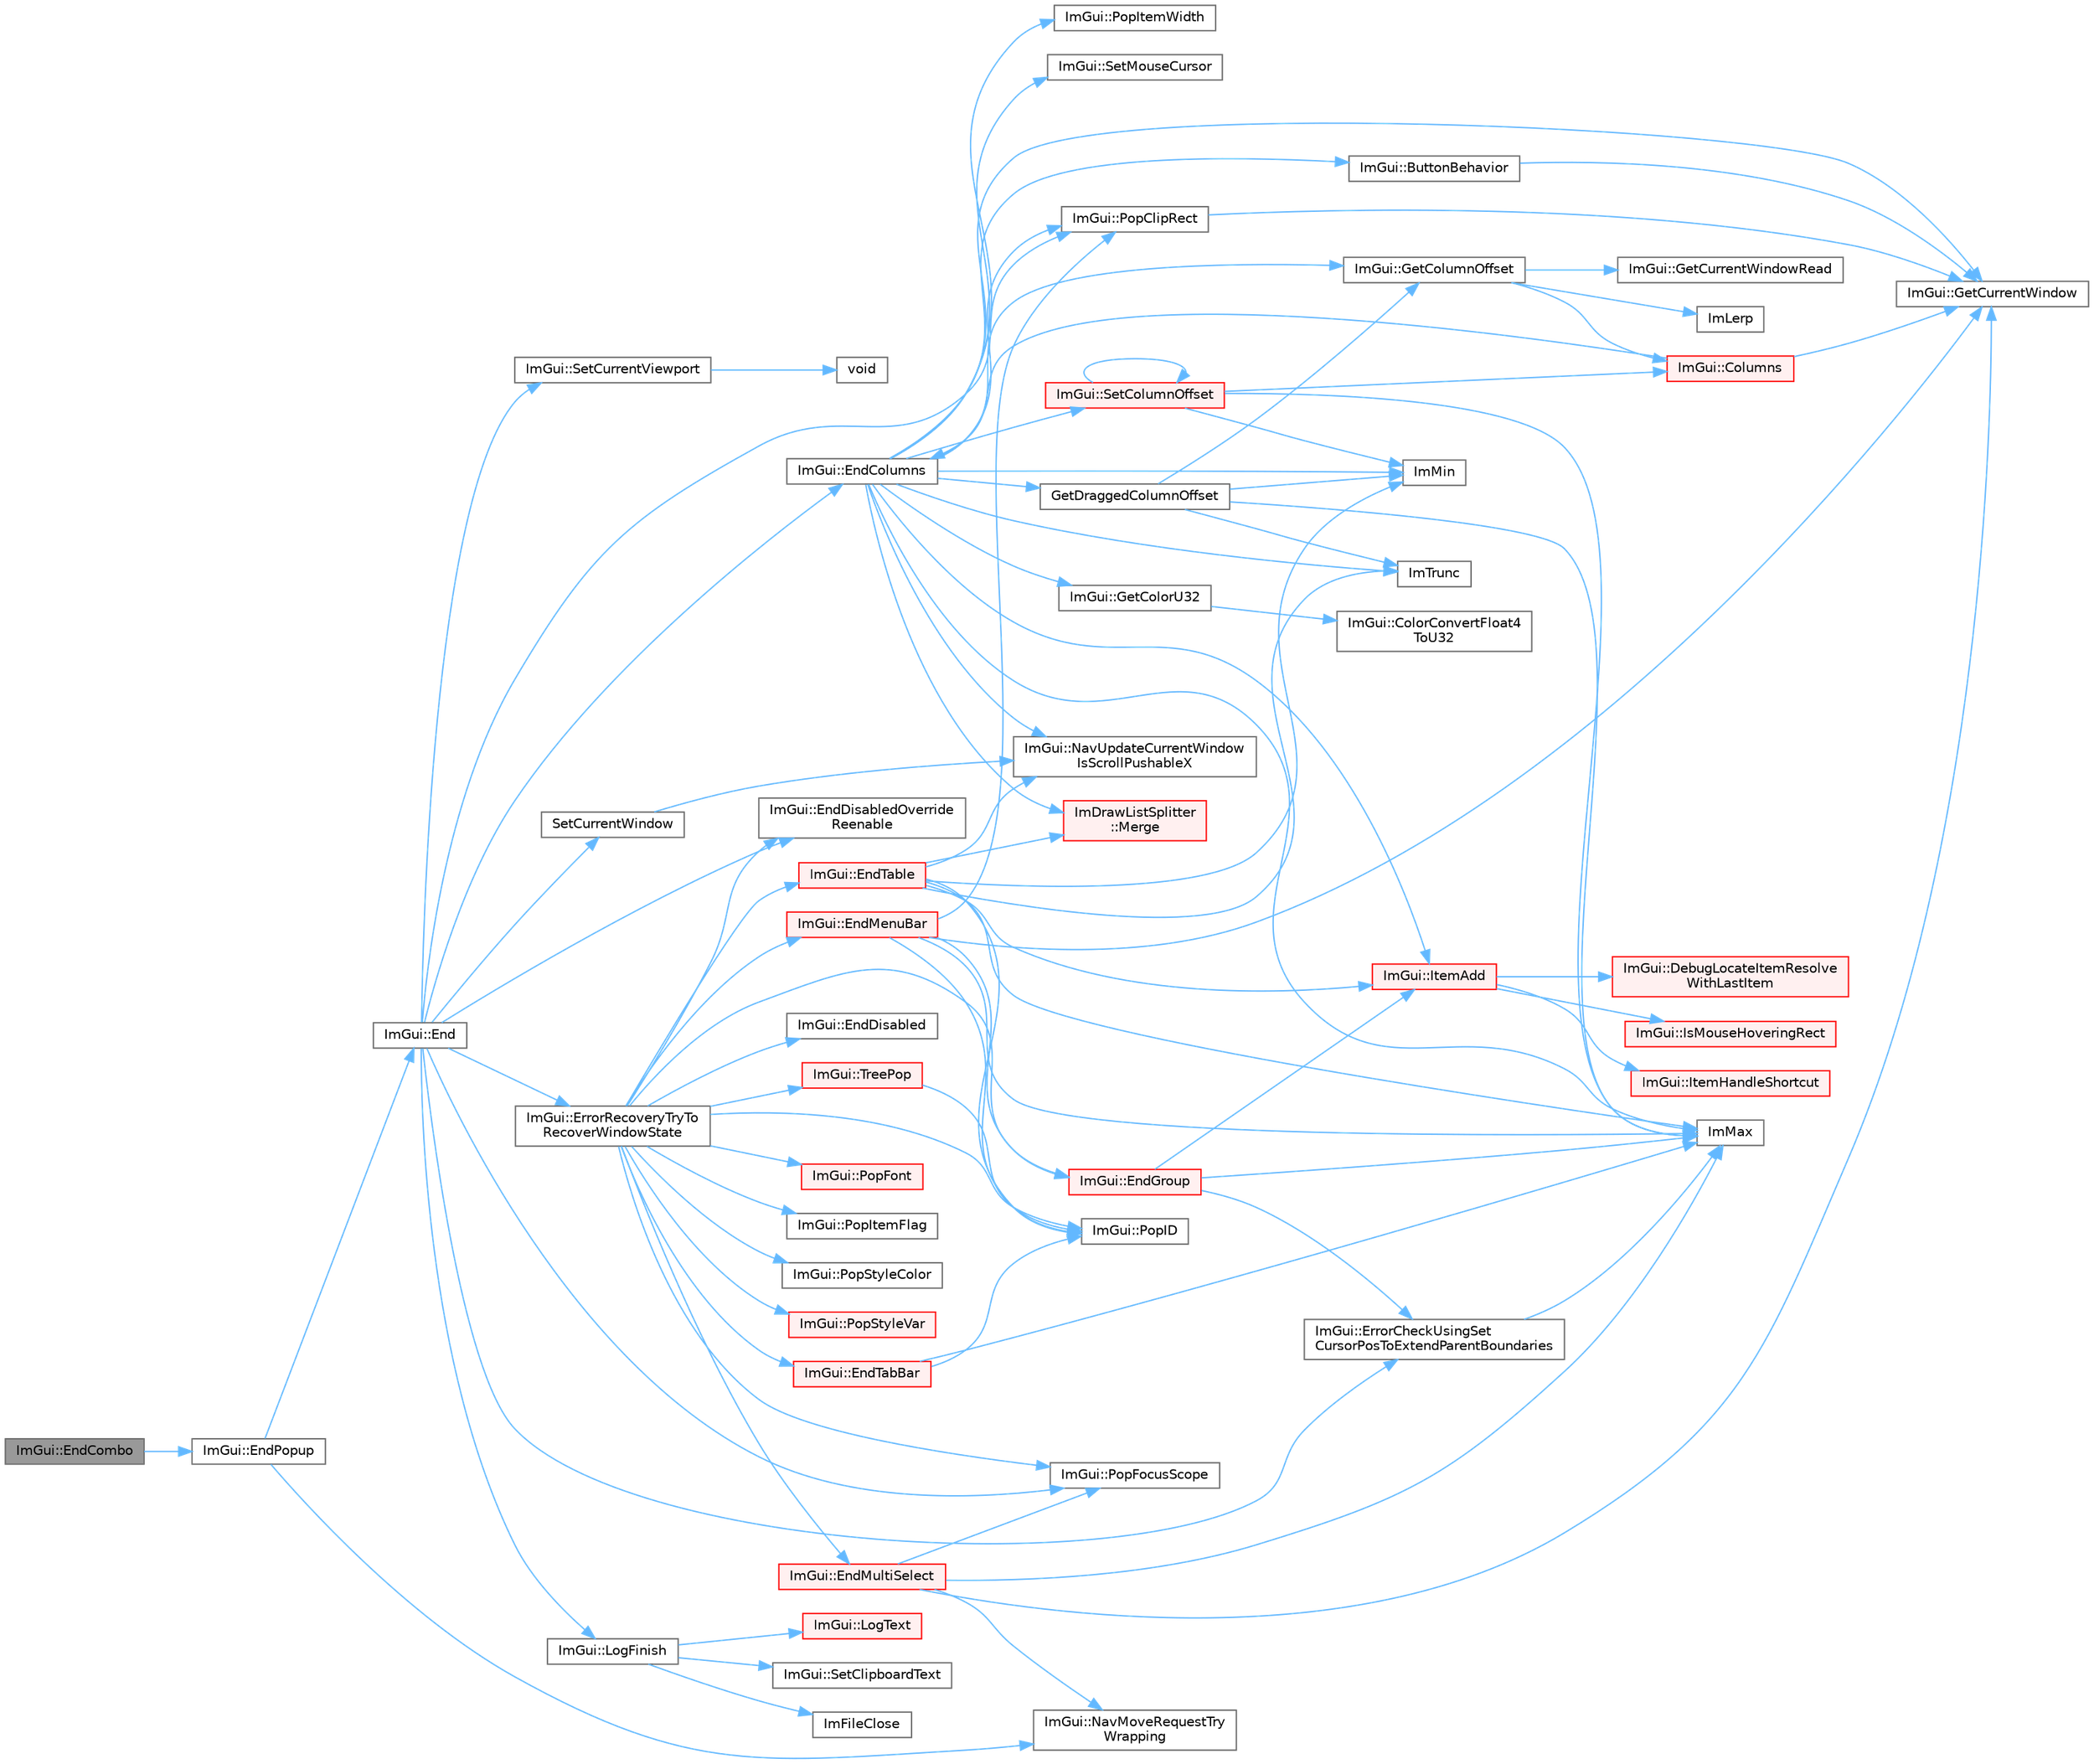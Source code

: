 digraph "ImGui::EndCombo"
{
 // LATEX_PDF_SIZE
  bgcolor="transparent";
  edge [fontname=Helvetica,fontsize=10,labelfontname=Helvetica,labelfontsize=10];
  node [fontname=Helvetica,fontsize=10,shape=box,height=0.2,width=0.4];
  rankdir="LR";
  Node1 [id="Node000001",label="ImGui::EndCombo",height=0.2,width=0.4,color="gray40", fillcolor="grey60", style="filled", fontcolor="black",tooltip=" "];
  Node1 -> Node2 [id="edge89_Node000001_Node000002",color="steelblue1",style="solid",tooltip=" "];
  Node2 [id="Node000002",label="ImGui::EndPopup",height=0.2,width=0.4,color="grey40", fillcolor="white", style="filled",URL="$namespace_im_gui.html#aa6a9b5696f2ea7eed7683425fc77b8f2",tooltip=" "];
  Node2 -> Node3 [id="edge90_Node000002_Node000003",color="steelblue1",style="solid",tooltip=" "];
  Node3 [id="Node000003",label="ImGui::End",height=0.2,width=0.4,color="grey40", fillcolor="white", style="filled",URL="$namespace_im_gui.html#a5479d93794a004c67ceb6d13f37c8254",tooltip=" "];
  Node3 -> Node4 [id="edge91_Node000003_Node000004",color="steelblue1",style="solid",tooltip=" "];
  Node4 [id="Node000004",label="ImGui::EndColumns",height=0.2,width=0.4,color="grey40", fillcolor="white", style="filled",URL="$namespace_im_gui.html#af93bed3bce5475fe4d525d744f16aa20",tooltip=" "];
  Node4 -> Node5 [id="edge92_Node000004_Node000005",color="steelblue1",style="solid",tooltip=" "];
  Node5 [id="Node000005",label="ImGui::ButtonBehavior",height=0.2,width=0.4,color="grey40", fillcolor="white", style="filled",URL="$namespace_im_gui.html#a65a4f18b1bc8ce0f351687922089f374",tooltip=" "];
  Node5 -> Node6 [id="edge93_Node000005_Node000006",color="steelblue1",style="solid",tooltip=" "];
  Node6 [id="Node000006",label="ImGui::GetCurrentWindow",height=0.2,width=0.4,color="grey40", fillcolor="white", style="filled",URL="$namespace_im_gui.html#ac452417b5004ca16a814a72cff153526",tooltip=" "];
  Node4 -> Node7 [id="edge94_Node000004_Node000007",color="steelblue1",style="solid",tooltip=" "];
  Node7 [id="Node000007",label="ImGui::GetColorU32",height=0.2,width=0.4,color="grey40", fillcolor="white", style="filled",URL="$namespace_im_gui.html#a0de2d9bd347d9866511eb8d014e62556",tooltip=" "];
  Node7 -> Node8 [id="edge95_Node000007_Node000008",color="steelblue1",style="solid",tooltip=" "];
  Node8 [id="Node000008",label="ImGui::ColorConvertFloat4\lToU32",height=0.2,width=0.4,color="grey40", fillcolor="white", style="filled",URL="$namespace_im_gui.html#abe2691de0b1a71c774ab24cc91564a94",tooltip=" "];
  Node4 -> Node9 [id="edge96_Node000004_Node000009",color="steelblue1",style="solid",tooltip=" "];
  Node9 [id="Node000009",label="ImGui::GetColumnOffset",height=0.2,width=0.4,color="grey40", fillcolor="white", style="filled",URL="$namespace_im_gui.html#a79c22e9c5c208b6c9534a273be71a9e6",tooltip=" "];
  Node9 -> Node10 [id="edge97_Node000009_Node000010",color="steelblue1",style="solid",tooltip=" "];
  Node10 [id="Node000010",label="ImGui::Columns",height=0.2,width=0.4,color="red", fillcolor="#FFF0F0", style="filled",URL="$namespace_im_gui.html#a901248754271ed70b4074ef193ad5899",tooltip=" "];
  Node10 -> Node4 [id="edge98_Node000010_Node000004",color="steelblue1",style="solid",tooltip=" "];
  Node10 -> Node6 [id="edge99_Node000010_Node000006",color="steelblue1",style="solid",tooltip=" "];
  Node9 -> Node26 [id="edge100_Node000009_Node000026",color="steelblue1",style="solid",tooltip=" "];
  Node26 [id="Node000026",label="ImGui::GetCurrentWindowRead",height=0.2,width=0.4,color="grey40", fillcolor="white", style="filled",URL="$namespace_im_gui.html#a055af7d6b7b4ae977a9c3c25a98e0d2f",tooltip=" "];
  Node9 -> Node33 [id="edge101_Node000009_Node000033",color="steelblue1",style="solid",tooltip=" "];
  Node33 [id="Node000033",label="ImLerp",height=0.2,width=0.4,color="grey40", fillcolor="white", style="filled",URL="$imgui__internal_8h.html#a1d7813429922346e44eebd82d13f777c",tooltip=" "];
  Node4 -> Node6 [id="edge102_Node000004_Node000006",color="steelblue1",style="solid",tooltip=" "];
  Node4 -> Node34 [id="edge103_Node000004_Node000034",color="steelblue1",style="solid",tooltip=" "];
  Node34 [id="Node000034",label="GetDraggedColumnOffset",height=0.2,width=0.4,color="grey40", fillcolor="white", style="filled",URL="$imgui__tables_8cpp.html#aa235e9c607930ebb1304d6df978d5fe8",tooltip=" "];
  Node34 -> Node9 [id="edge104_Node000034_Node000009",color="steelblue1",style="solid",tooltip=" "];
  Node34 -> Node19 [id="edge105_Node000034_Node000019",color="steelblue1",style="solid",tooltip=" "];
  Node19 [id="Node000019",label="ImMax",height=0.2,width=0.4,color="grey40", fillcolor="white", style="filled",URL="$imgui__internal_8h.html#a7667efd95147d0422f140917c71a9226",tooltip=" "];
  Node34 -> Node20 [id="edge106_Node000034_Node000020",color="steelblue1",style="solid",tooltip=" "];
  Node20 [id="Node000020",label="ImMin",height=0.2,width=0.4,color="grey40", fillcolor="white", style="filled",URL="$imgui__internal_8h.html#a7f9d7828066a9d61b5630adcdf4655d3",tooltip=" "];
  Node34 -> Node21 [id="edge107_Node000034_Node000021",color="steelblue1",style="solid",tooltip=" "];
  Node21 [id="Node000021",label="ImTrunc",height=0.2,width=0.4,color="grey40", fillcolor="white", style="filled",URL="$imgui__internal_8h.html#a34870cae27ccd450c17ec3d3910b2da4",tooltip=" "];
  Node4 -> Node19 [id="edge108_Node000004_Node000019",color="steelblue1",style="solid",tooltip=" "];
  Node4 -> Node20 [id="edge109_Node000004_Node000020",color="steelblue1",style="solid",tooltip=" "];
  Node4 -> Node21 [id="edge110_Node000004_Node000021",color="steelblue1",style="solid",tooltip=" "];
  Node4 -> Node35 [id="edge111_Node000004_Node000035",color="steelblue1",style="solid",tooltip=" "];
  Node35 [id="Node000035",label="ImGui::ItemAdd",height=0.2,width=0.4,color="red", fillcolor="#FFF0F0", style="filled",URL="$namespace_im_gui.html#a0c2ccafc8d403c02a6590ac21157b9ac",tooltip=" "];
  Node35 -> Node36 [id="edge112_Node000035_Node000036",color="steelblue1",style="solid",tooltip=" "];
  Node36 [id="Node000036",label="ImGui::DebugLocateItemResolve\lWithLastItem",height=0.2,width=0.4,color="red", fillcolor="#FFF0F0", style="filled",URL="$namespace_im_gui.html#ae8ab0d7dfc90af8e82db3ed9e7829219",tooltip=" "];
  Node35 -> Node57 [id="edge113_Node000035_Node000057",color="steelblue1",style="solid",tooltip=" "];
  Node57 [id="Node000057",label="ImGui::IsMouseHoveringRect",height=0.2,width=0.4,color="red", fillcolor="#FFF0F0", style="filled",URL="$namespace_im_gui.html#ae0b8ea0e06c457316d6aed6c5b2a1c25",tooltip=" "];
  Node35 -> Node60 [id="edge114_Node000035_Node000060",color="steelblue1",style="solid",tooltip=" "];
  Node60 [id="Node000060",label="ImGui::ItemHandleShortcut",height=0.2,width=0.4,color="red", fillcolor="#FFF0F0", style="filled",URL="$namespace_im_gui.html#a338deb537666a886cf3ece08c07e9fa9",tooltip=" "];
  Node4 -> Node93 [id="edge115_Node000004_Node000093",color="steelblue1",style="solid",tooltip=" "];
  Node93 [id="Node000093",label="ImDrawListSplitter\l::Merge",height=0.2,width=0.4,color="red", fillcolor="#FFF0F0", style="filled",URL="$struct_im_draw_list_splitter.html#af3fc4bad2abca9e481d476d1877ba5be",tooltip=" "];
  Node4 -> Node98 [id="edge116_Node000004_Node000098",color="steelblue1",style="solid",tooltip=" "];
  Node98 [id="Node000098",label="ImGui::NavUpdateCurrentWindow\lIsScrollPushableX",height=0.2,width=0.4,color="grey40", fillcolor="white", style="filled",URL="$namespace_im_gui.html#a5c0c081852a520c006a0b084d0e8b0cb",tooltip=" "];
  Node4 -> Node99 [id="edge117_Node000004_Node000099",color="steelblue1",style="solid",tooltip=" "];
  Node99 [id="Node000099",label="ImGui::PopClipRect",height=0.2,width=0.4,color="grey40", fillcolor="white", style="filled",URL="$namespace_im_gui.html#aef1c8a6e5a3c70cb10d03d2a2a66dfd8",tooltip=" "];
  Node99 -> Node6 [id="edge118_Node000099_Node000006",color="steelblue1",style="solid",tooltip=" "];
  Node4 -> Node100 [id="edge119_Node000004_Node000100",color="steelblue1",style="solid",tooltip=" "];
  Node100 [id="Node000100",label="ImGui::PopItemWidth",height=0.2,width=0.4,color="grey40", fillcolor="white", style="filled",URL="$namespace_im_gui.html#ad29a3fc0cb5dfc7f9fc7224512ce90bf",tooltip=" "];
  Node4 -> Node101 [id="edge120_Node000004_Node000101",color="steelblue1",style="solid",tooltip=" "];
  Node101 [id="Node000101",label="ImGui::SetColumnOffset",height=0.2,width=0.4,color="red", fillcolor="#FFF0F0", style="filled",URL="$namespace_im_gui.html#a8cc207211d6cf3f77b505e24aed4ebcc",tooltip=" "];
  Node101 -> Node10 [id="edge121_Node000101_Node000010",color="steelblue1",style="solid",tooltip=" "];
  Node101 -> Node19 [id="edge122_Node000101_Node000019",color="steelblue1",style="solid",tooltip=" "];
  Node101 -> Node20 [id="edge123_Node000101_Node000020",color="steelblue1",style="solid",tooltip=" "];
  Node101 -> Node101 [id="edge124_Node000101_Node000101",color="steelblue1",style="solid",tooltip=" "];
  Node4 -> Node105 [id="edge125_Node000004_Node000105",color="steelblue1",style="solid",tooltip=" "];
  Node105 [id="Node000105",label="ImGui::SetMouseCursor",height=0.2,width=0.4,color="grey40", fillcolor="white", style="filled",URL="$namespace_im_gui.html#aca3237fd4efa0af7fc6b4eff6494dfce",tooltip=" "];
  Node3 -> Node106 [id="edge126_Node000003_Node000106",color="steelblue1",style="solid",tooltip=" "];
  Node106 [id="Node000106",label="ImGui::EndDisabledOverride\lReenable",height=0.2,width=0.4,color="grey40", fillcolor="white", style="filled",URL="$namespace_im_gui.html#a336225979f3fe3fd9ceba657123f9084",tooltip=" "];
  Node3 -> Node107 [id="edge127_Node000003_Node000107",color="steelblue1",style="solid",tooltip=" "];
  Node107 [id="Node000107",label="ImGui::ErrorCheckUsingSet\lCursorPosToExtendParentBoundaries",height=0.2,width=0.4,color="grey40", fillcolor="white", style="filled",URL="$namespace_im_gui.html#ad5832500c14abd9e76e376b82701385b",tooltip=" "];
  Node107 -> Node19 [id="edge128_Node000107_Node000019",color="steelblue1",style="solid",tooltip=" "];
  Node3 -> Node108 [id="edge129_Node000003_Node000108",color="steelblue1",style="solid",tooltip=" "];
  Node108 [id="Node000108",label="ImGui::ErrorRecoveryTryTo\lRecoverWindowState",height=0.2,width=0.4,color="grey40", fillcolor="white", style="filled",URL="$namespace_im_gui.html#a9e02d2905347634105ecc057a0824e1a",tooltip=" "];
  Node108 -> Node109 [id="edge130_Node000108_Node000109",color="steelblue1",style="solid",tooltip=" "];
  Node109 [id="Node000109",label="ImGui::EndDisabled",height=0.2,width=0.4,color="grey40", fillcolor="white", style="filled",URL="$namespace_im_gui.html#a9e6088c6c690ddff1302b6e42b380733",tooltip=" "];
  Node108 -> Node106 [id="edge131_Node000108_Node000106",color="steelblue1",style="solid",tooltip=" "];
  Node108 -> Node110 [id="edge132_Node000108_Node000110",color="steelblue1",style="solid",tooltip=" "];
  Node110 [id="Node000110",label="ImGui::EndGroup",height=0.2,width=0.4,color="red", fillcolor="#FFF0F0", style="filled",URL="$namespace_im_gui.html#a05fc97fc64f28a55486087f503d9a622",tooltip=" "];
  Node110 -> Node107 [id="edge133_Node000110_Node000107",color="steelblue1",style="solid",tooltip=" "];
  Node110 -> Node19 [id="edge134_Node000110_Node000019",color="steelblue1",style="solid",tooltip=" "];
  Node110 -> Node35 [id="edge135_Node000110_Node000035",color="steelblue1",style="solid",tooltip=" "];
  Node108 -> Node114 [id="edge136_Node000108_Node000114",color="steelblue1",style="solid",tooltip=" "];
  Node114 [id="Node000114",label="ImGui::EndMenuBar",height=0.2,width=0.4,color="red", fillcolor="#FFF0F0", style="filled",URL="$namespace_im_gui.html#aa226265c140eb6ee375c5b9abc69c4fc",tooltip=" "];
  Node114 -> Node110 [id="edge137_Node000114_Node000110",color="steelblue1",style="solid",tooltip=" "];
  Node114 -> Node6 [id="edge138_Node000114_Node000006",color="steelblue1",style="solid",tooltip=" "];
  Node114 -> Node19 [id="edge139_Node000114_Node000019",color="steelblue1",style="solid",tooltip=" "];
  Node114 -> Node99 [id="edge140_Node000114_Node000099",color="steelblue1",style="solid",tooltip=" "];
  Node114 -> Node17 [id="edge141_Node000114_Node000017",color="steelblue1",style="solid",tooltip=" "];
  Node17 [id="Node000017",label="ImGui::PopID",height=0.2,width=0.4,color="grey40", fillcolor="white", style="filled",URL="$namespace_im_gui.html#aba0b2d8f890a5d435ae43d0c4a2d4dd1",tooltip=" "];
  Node108 -> Node137 [id="edge142_Node000108_Node000137",color="steelblue1",style="solid",tooltip=" "];
  Node137 [id="Node000137",label="ImGui::EndMultiSelect",height=0.2,width=0.4,color="red", fillcolor="#FFF0F0", style="filled",URL="$namespace_im_gui.html#a19b11a3ea8f98b43089dc13ab015ad5b",tooltip=" "];
  Node137 -> Node6 [id="edge143_Node000137_Node000006",color="steelblue1",style="solid",tooltip=" "];
  Node137 -> Node19 [id="edge144_Node000137_Node000019",color="steelblue1",style="solid",tooltip=" "];
  Node137 -> Node167 [id="edge145_Node000137_Node000167",color="steelblue1",style="solid",tooltip=" "];
  Node167 [id="Node000167",label="ImGui::NavMoveRequestTry\lWrapping",height=0.2,width=0.4,color="grey40", fillcolor="white", style="filled",URL="$namespace_im_gui.html#a95a9a1a5411cccb918fc29a0b0d3f953",tooltip=" "];
  Node137 -> Node168 [id="edge146_Node000137_Node000168",color="steelblue1",style="solid",tooltip=" "];
  Node168 [id="Node000168",label="ImGui::PopFocusScope",height=0.2,width=0.4,color="grey40", fillcolor="white", style="filled",URL="$namespace_im_gui.html#a660bc1ff7f6d971fc4b4236e87409b38",tooltip=" "];
  Node108 -> Node170 [id="edge147_Node000108_Node000170",color="steelblue1",style="solid",tooltip=" "];
  Node170 [id="Node000170",label="ImGui::EndTabBar",height=0.2,width=0.4,color="red", fillcolor="#FFF0F0", style="filled",URL="$namespace_im_gui.html#a864b8ece257d4e30569f0349752ad928",tooltip=" "];
  Node170 -> Node19 [id="edge148_Node000170_Node000019",color="steelblue1",style="solid",tooltip=" "];
  Node170 -> Node17 [id="edge149_Node000170_Node000017",color="steelblue1",style="solid",tooltip=" "];
  Node108 -> Node453 [id="edge150_Node000108_Node000453",color="steelblue1",style="solid",tooltip=" "];
  Node453 [id="Node000453",label="ImGui::EndTable",height=0.2,width=0.4,color="red", fillcolor="#FFF0F0", style="filled",URL="$namespace_im_gui.html#a9c70aaa6464c2e51e6f3342da133ada1",tooltip=" "];
  Node453 -> Node19 [id="edge151_Node000453_Node000019",color="steelblue1",style="solid",tooltip=" "];
  Node453 -> Node20 [id="edge152_Node000453_Node000020",color="steelblue1",style="solid",tooltip=" "];
  Node453 -> Node21 [id="edge153_Node000453_Node000021",color="steelblue1",style="solid",tooltip=" "];
  Node453 -> Node35 [id="edge154_Node000453_Node000035",color="steelblue1",style="solid",tooltip=" "];
  Node453 -> Node93 [id="edge155_Node000453_Node000093",color="steelblue1",style="solid",tooltip=" "];
  Node453 -> Node98 [id="edge156_Node000453_Node000098",color="steelblue1",style="solid",tooltip=" "];
  Node453 -> Node17 [id="edge157_Node000453_Node000017",color="steelblue1",style="solid",tooltip=" "];
  Node108 -> Node168 [id="edge158_Node000108_Node000168",color="steelblue1",style="solid",tooltip=" "];
  Node108 -> Node504 [id="edge159_Node000108_Node000504",color="steelblue1",style="solid",tooltip=" "];
  Node504 [id="Node000504",label="ImGui::PopFont",height=0.2,width=0.4,color="red", fillcolor="#FFF0F0", style="filled",URL="$namespace_im_gui.html#af66649bc37022bf3cf2496c73af9a499",tooltip=" "];
  Node108 -> Node17 [id="edge160_Node000108_Node000017",color="steelblue1",style="solid",tooltip=" "];
  Node108 -> Node195 [id="edge161_Node000108_Node000195",color="steelblue1",style="solid",tooltip=" "];
  Node195 [id="Node000195",label="ImGui::PopItemFlag",height=0.2,width=0.4,color="grey40", fillcolor="white", style="filled",URL="$namespace_im_gui.html#aa93281155e1dd23715dbd384e91edc6b",tooltip=" "];
  Node108 -> Node196 [id="edge162_Node000108_Node000196",color="steelblue1",style="solid",tooltip=" "];
  Node196 [id="Node000196",label="ImGui::PopStyleColor",height=0.2,width=0.4,color="grey40", fillcolor="white", style="filled",URL="$namespace_im_gui.html#a9795f730b4043a98b6254738d86efcdc",tooltip=" "];
  Node108 -> Node427 [id="edge163_Node000108_Node000427",color="steelblue1",style="solid",tooltip=" "];
  Node427 [id="Node000427",label="ImGui::PopStyleVar",height=0.2,width=0.4,color="red", fillcolor="#FFF0F0", style="filled",URL="$namespace_im_gui.html#a14116e57d81e326adef2a702e65781d4",tooltip=" "];
  Node108 -> Node508 [id="edge164_Node000108_Node000508",color="steelblue1",style="solid",tooltip=" "];
  Node508 [id="Node000508",label="ImGui::TreePop",height=0.2,width=0.4,color="red", fillcolor="#FFF0F0", style="filled",URL="$namespace_im_gui.html#a41ecf265e5f678c78fc9c30b3cf2077f",tooltip=" "];
  Node508 -> Node17 [id="edge165_Node000508_Node000017",color="steelblue1",style="solid",tooltip=" "];
  Node3 -> Node511 [id="edge166_Node000003_Node000511",color="steelblue1",style="solid",tooltip=" "];
  Node511 [id="Node000511",label="ImGui::LogFinish",height=0.2,width=0.4,color="grey40", fillcolor="white", style="filled",URL="$namespace_im_gui.html#a2ebcd048d1ca025fb972e1c2e920e3f3",tooltip=" "];
  Node511 -> Node512 [id="edge167_Node000511_Node000512",color="steelblue1",style="solid",tooltip=" "];
  Node512 [id="Node000512",label="ImFileClose",height=0.2,width=0.4,color="grey40", fillcolor="white", style="filled",URL="$imgui_8cpp.html#ac4a6194720e9d693bc9d34e97d9465aa",tooltip=" "];
  Node511 -> Node280 [id="edge168_Node000511_Node000280",color="steelblue1",style="solid",tooltip=" "];
  Node280 [id="Node000280",label="ImGui::LogText",height=0.2,width=0.4,color="red", fillcolor="#FFF0F0", style="filled",URL="$namespace_im_gui.html#aa548475d8f771ab6524d73d900a41198",tooltip=" "];
  Node511 -> Node513 [id="edge169_Node000511_Node000513",color="steelblue1",style="solid",tooltip=" "];
  Node513 [id="Node000513",label="ImGui::SetClipboardText",height=0.2,width=0.4,color="grey40", fillcolor="white", style="filled",URL="$namespace_im_gui.html#aa4824a1b351c063b4aff9b9f4fb5fd4d",tooltip=" "];
  Node3 -> Node99 [id="edge170_Node000003_Node000099",color="steelblue1",style="solid",tooltip=" "];
  Node3 -> Node168 [id="edge171_Node000003_Node000168",color="steelblue1",style="solid",tooltip=" "];
  Node3 -> Node403 [id="edge172_Node000003_Node000403",color="steelblue1",style="solid",tooltip=" "];
  Node403 [id="Node000403",label="ImGui::SetCurrentViewport",height=0.2,width=0.4,color="grey40", fillcolor="white", style="filled",URL="$namespace_im_gui.html#a518a36249ab67227a13fd01a4236cbe1",tooltip=" "];
  Node403 -> Node325 [id="edge173_Node000403_Node000325",color="steelblue1",style="solid",tooltip=" "];
  Node325 [id="Node000325",label="void",height=0.2,width=0.4,color="grey40", fillcolor="white", style="filled",URL="$mimalloc_8h.html#a9d6d8aef94ac19034a5f163606f84830",tooltip=" "];
  Node3 -> Node404 [id="edge174_Node000003_Node000404",color="steelblue1",style="solid",tooltip=" "];
  Node404 [id="Node000404",label="SetCurrentWindow",height=0.2,width=0.4,color="grey40", fillcolor="white", style="filled",URL="$imgui_8cpp.html#a5c592415f88804e2f907477767d3dda1",tooltip=" "];
  Node404 -> Node98 [id="edge175_Node000404_Node000098",color="steelblue1",style="solid",tooltip=" "];
  Node2 -> Node167 [id="edge176_Node000002_Node000167",color="steelblue1",style="solid",tooltip=" "];
}
